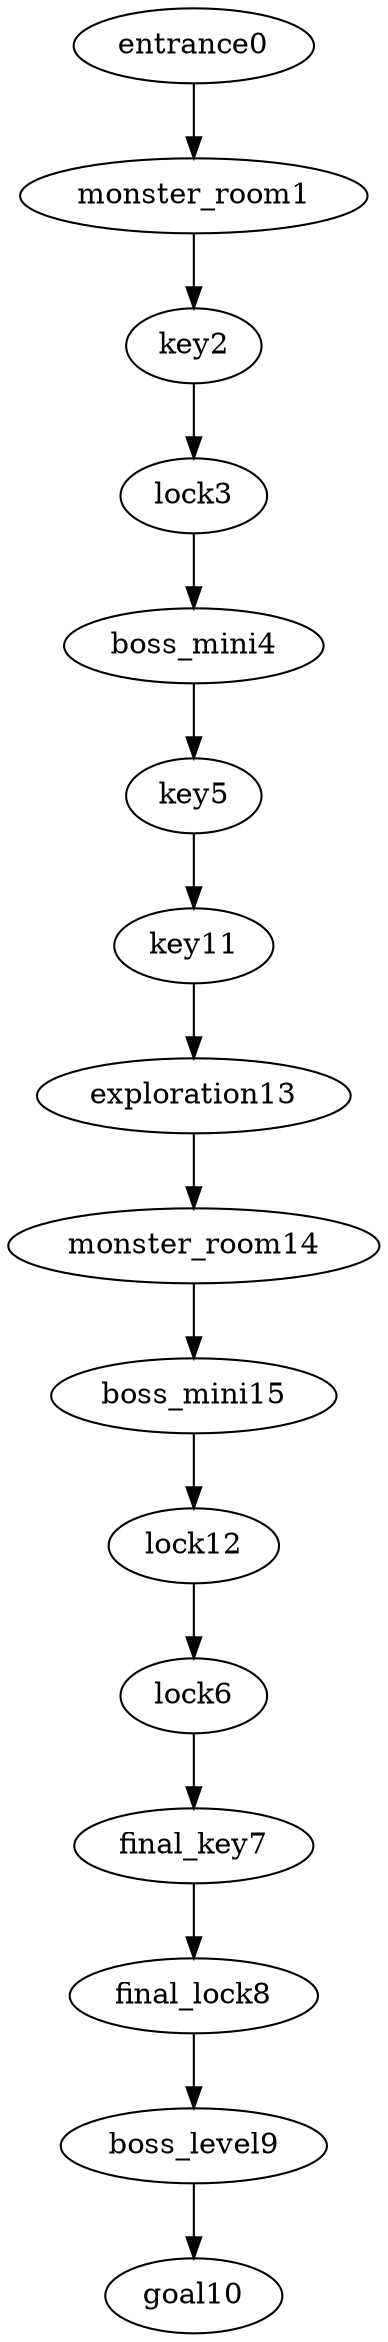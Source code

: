 digraph mission {
entrance0 -> monster_room1
monster_room1 -> key2
key2 -> lock3
lock3 -> boss_mini4
boss_mini4 -> key5
key5 -> key11
lock6 -> final_key7
final_key7 -> final_lock8
final_lock8 -> boss_level9
boss_level9 -> goal10
key11 -> exploration13
lock12 -> lock6
exploration13 -> monster_room14
monster_room14 -> boss_mini15
boss_mini15 -> lock12
}